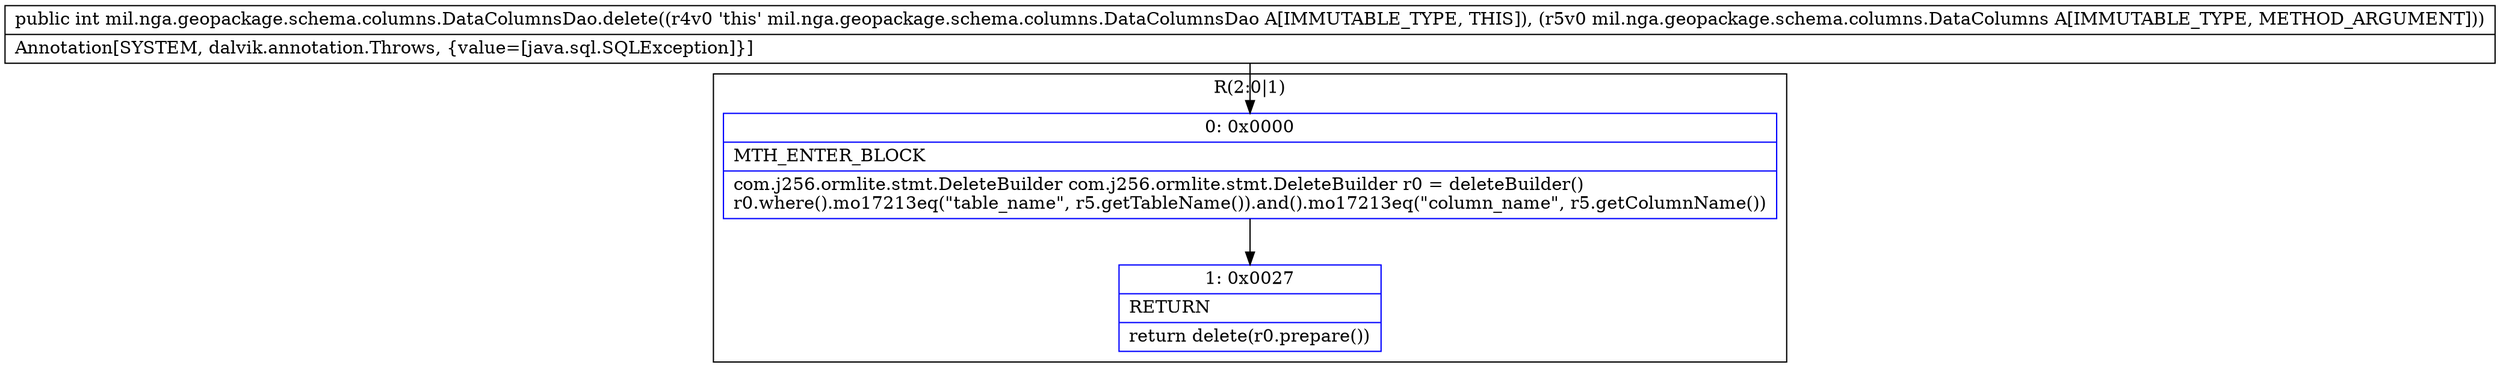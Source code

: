 digraph "CFG formil.nga.geopackage.schema.columns.DataColumnsDao.delete(Lmil\/nga\/geopackage\/schema\/columns\/DataColumns;)I" {
subgraph cluster_Region_937448020 {
label = "R(2:0|1)";
node [shape=record,color=blue];
Node_0 [shape=record,label="{0\:\ 0x0000|MTH_ENTER_BLOCK\l|com.j256.ormlite.stmt.DeleteBuilder com.j256.ormlite.stmt.DeleteBuilder r0 = deleteBuilder()\lr0.where().mo17213eq(\"table_name\", r5.getTableName()).and().mo17213eq(\"column_name\", r5.getColumnName())\l}"];
Node_1 [shape=record,label="{1\:\ 0x0027|RETURN\l|return delete(r0.prepare())\l}"];
}
MethodNode[shape=record,label="{public int mil.nga.geopackage.schema.columns.DataColumnsDao.delete((r4v0 'this' mil.nga.geopackage.schema.columns.DataColumnsDao A[IMMUTABLE_TYPE, THIS]), (r5v0 mil.nga.geopackage.schema.columns.DataColumns A[IMMUTABLE_TYPE, METHOD_ARGUMENT]))  | Annotation[SYSTEM, dalvik.annotation.Throws, \{value=[java.sql.SQLException]\}]\l}"];
MethodNode -> Node_0;
Node_0 -> Node_1;
}

